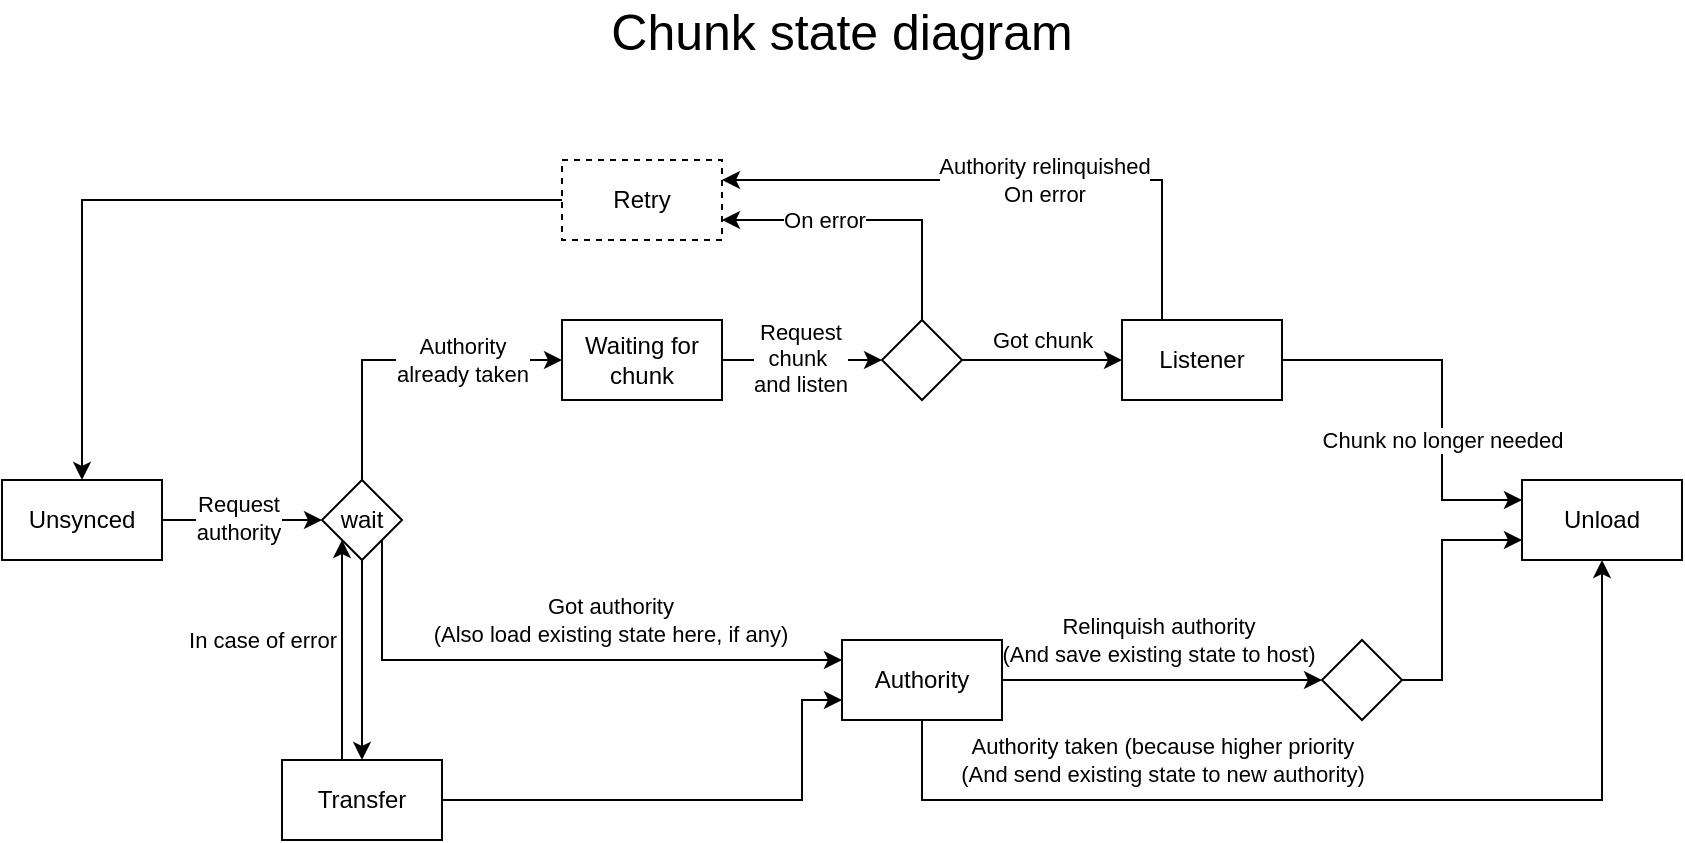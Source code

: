 <mxfile version="24.7.5">
  <diagram name="Page-1" id="yAP61gIlMFJ8xVlhgKfl">
    <mxGraphModel dx="971" dy="534" grid="1" gridSize="10" guides="1" tooltips="1" connect="1" arrows="1" fold="1" page="0" pageScale="1" pageWidth="827" pageHeight="1169" math="0" shadow="0">
      <root>
        <mxCell id="0" />
        <mxCell id="1" parent="0" />
        <mxCell id="cJPfaDZgqvKlEicy9vYQ-6" style="edgeStyle=orthogonalEdgeStyle;rounded=0;orthogonalLoop=1;jettySize=auto;html=1;entryX=0;entryY=0.5;entryDx=0;entryDy=0;" parent="1" source="cJPfaDZgqvKlEicy9vYQ-1" edge="1">
          <mxGeometry relative="1" as="geometry">
            <mxPoint x="200" y="420" as="targetPoint" />
          </mxGeometry>
        </mxCell>
        <mxCell id="cJPfaDZgqvKlEicy9vYQ-8" value="Request&lt;div&gt;authority&lt;/div&gt;" style="edgeLabel;html=1;align=center;verticalAlign=middle;resizable=0;points=[];" parent="cJPfaDZgqvKlEicy9vYQ-6" vertex="1" connectable="0">
          <mxGeometry x="-0.064" y="1" relative="1" as="geometry">
            <mxPoint as="offset" />
          </mxGeometry>
        </mxCell>
        <mxCell id="cJPfaDZgqvKlEicy9vYQ-1" value="Unsynced" style="rounded=0;whiteSpace=wrap;html=1;" parent="1" vertex="1">
          <mxGeometry x="40" y="400" width="80" height="40" as="geometry" />
        </mxCell>
        <mxCell id="cJPfaDZgqvKlEicy9vYQ-2" value="Chunk state diagram" style="text;html=1;align=center;verticalAlign=middle;whiteSpace=wrap;rounded=0;fontSize=25;" parent="1" vertex="1">
          <mxGeometry x="340" y="160" width="240" height="30" as="geometry" />
        </mxCell>
        <mxCell id="cJPfaDZgqvKlEicy9vYQ-12" style="edgeStyle=orthogonalEdgeStyle;rounded=0;orthogonalLoop=1;jettySize=auto;html=1;entryX=0;entryY=0.5;entryDx=0;entryDy=0;" parent="1" source="cJPfaDZgqvKlEicy9vYQ-10" target="cJPfaDZgqvKlEicy9vYQ-11" edge="1">
          <mxGeometry relative="1" as="geometry">
            <Array as="points">
              <mxPoint x="220" y="340" />
            </Array>
          </mxGeometry>
        </mxCell>
        <mxCell id="cJPfaDZgqvKlEicy9vYQ-13" value="Authority&lt;div&gt;already taken&lt;/div&gt;" style="edgeLabel;html=1;align=center;verticalAlign=middle;resizable=0;points=[];" parent="cJPfaDZgqvKlEicy9vYQ-12" vertex="1" connectable="0">
          <mxGeometry x="0.235" y="1" relative="1" as="geometry">
            <mxPoint x="11" y="1" as="offset" />
          </mxGeometry>
        </mxCell>
        <mxCell id="cJPfaDZgqvKlEicy9vYQ-15" style="edgeStyle=orthogonalEdgeStyle;rounded=0;orthogonalLoop=1;jettySize=auto;html=1;entryX=0;entryY=0.25;entryDx=0;entryDy=0;" parent="1" source="cJPfaDZgqvKlEicy9vYQ-10" target="cJPfaDZgqvKlEicy9vYQ-18" edge="1">
          <mxGeometry relative="1" as="geometry">
            <mxPoint x="320" y="500" as="targetPoint" />
            <Array as="points">
              <mxPoint x="230" y="490" />
            </Array>
          </mxGeometry>
        </mxCell>
        <mxCell id="cJPfaDZgqvKlEicy9vYQ-16" value="Got authority&lt;br&gt;(Also load existing state here, if any)" style="edgeLabel;html=1;align=center;verticalAlign=middle;resizable=0;points=[];" parent="cJPfaDZgqvKlEicy9vYQ-15" vertex="1" connectable="0">
          <mxGeometry x="0.063" y="2" relative="1" as="geometry">
            <mxPoint x="20" y="-18" as="offset" />
          </mxGeometry>
        </mxCell>
        <mxCell id="1pU60x-d0cim9KDyTUQl-10" style="edgeStyle=orthogonalEdgeStyle;rounded=0;orthogonalLoop=1;jettySize=auto;html=1;entryX=0.5;entryY=0;entryDx=0;entryDy=0;" edge="1" parent="1" source="cJPfaDZgqvKlEicy9vYQ-10" target="1pU60x-d0cim9KDyTUQl-9">
          <mxGeometry relative="1" as="geometry" />
        </mxCell>
        <mxCell id="cJPfaDZgqvKlEicy9vYQ-10" value="wait" style="rhombus;whiteSpace=wrap;html=1;" parent="1" vertex="1">
          <mxGeometry x="200" y="400" width="40" height="40" as="geometry" />
        </mxCell>
        <mxCell id="cJPfaDZgqvKlEicy9vYQ-19" style="edgeStyle=orthogonalEdgeStyle;rounded=0;orthogonalLoop=1;jettySize=auto;html=1;" parent="1" source="cJPfaDZgqvKlEicy9vYQ-11" edge="1">
          <mxGeometry relative="1" as="geometry">
            <mxPoint x="480" y="340" as="targetPoint" />
          </mxGeometry>
        </mxCell>
        <mxCell id="cJPfaDZgqvKlEicy9vYQ-20" value="Request&lt;div&gt;chunk&amp;nbsp;&lt;/div&gt;&lt;div&gt;and listen&lt;/div&gt;" style="edgeLabel;html=1;align=center;verticalAlign=middle;resizable=0;points=[];" parent="cJPfaDZgqvKlEicy9vYQ-19" vertex="1" connectable="0">
          <mxGeometry x="-0.036" y="1" relative="1" as="geometry">
            <mxPoint as="offset" />
          </mxGeometry>
        </mxCell>
        <mxCell id="cJPfaDZgqvKlEicy9vYQ-11" value="Waiting for chunk" style="rounded=0;whiteSpace=wrap;html=1;" parent="1" vertex="1">
          <mxGeometry x="320" y="320" width="80" height="40" as="geometry" />
        </mxCell>
        <mxCell id="cJPfaDZgqvKlEicy9vYQ-39" style="edgeStyle=orthogonalEdgeStyle;rounded=0;orthogonalLoop=1;jettySize=auto;html=1;entryX=0;entryY=0.5;entryDx=0;entryDy=0;" parent="1" source="cJPfaDZgqvKlEicy9vYQ-18" target="cJPfaDZgqvKlEicy9vYQ-33" edge="1">
          <mxGeometry relative="1" as="geometry" />
        </mxCell>
        <mxCell id="cJPfaDZgqvKlEicy9vYQ-40" value="Relinquish authority&lt;div&gt;(And save existing state to host)&lt;/div&gt;" style="edgeLabel;html=1;align=center;verticalAlign=middle;resizable=0;points=[];" parent="cJPfaDZgqvKlEicy9vYQ-39" vertex="1" connectable="0">
          <mxGeometry x="-0.271" y="-1" relative="1" as="geometry">
            <mxPoint x="19" y="-21" as="offset" />
          </mxGeometry>
        </mxCell>
        <mxCell id="1pU60x-d0cim9KDyTUQl-4" style="edgeStyle=orthogonalEdgeStyle;rounded=0;orthogonalLoop=1;jettySize=auto;html=1;entryX=0.5;entryY=1;entryDx=0;entryDy=0;" edge="1" parent="1" source="cJPfaDZgqvKlEicy9vYQ-18" target="cJPfaDZgqvKlEicy9vYQ-37">
          <mxGeometry relative="1" as="geometry">
            <mxPoint x="740" y="560" as="targetPoint" />
            <Array as="points">
              <mxPoint x="500" y="560" />
              <mxPoint x="840" y="560" />
            </Array>
          </mxGeometry>
        </mxCell>
        <mxCell id="cJPfaDZgqvKlEicy9vYQ-18" value="Authority" style="rounded=0;whiteSpace=wrap;html=1;" parent="1" vertex="1">
          <mxGeometry x="460" y="480" width="80" height="40" as="geometry" />
        </mxCell>
        <mxCell id="cJPfaDZgqvKlEicy9vYQ-25" style="edgeStyle=orthogonalEdgeStyle;rounded=0;orthogonalLoop=1;jettySize=auto;html=1;entryX=0;entryY=0.5;entryDx=0;entryDy=0;" parent="1" source="cJPfaDZgqvKlEicy9vYQ-23" target="cJPfaDZgqvKlEicy9vYQ-24" edge="1">
          <mxGeometry relative="1" as="geometry" />
        </mxCell>
        <mxCell id="cJPfaDZgqvKlEicy9vYQ-26" value="Got chunk" style="edgeLabel;html=1;align=center;verticalAlign=middle;resizable=0;points=[];" parent="cJPfaDZgqvKlEicy9vYQ-25" vertex="1" connectable="0">
          <mxGeometry x="-0.383" y="1" relative="1" as="geometry">
            <mxPoint x="15" y="-9" as="offset" />
          </mxGeometry>
        </mxCell>
        <mxCell id="cJPfaDZgqvKlEicy9vYQ-28" style="edgeStyle=orthogonalEdgeStyle;rounded=0;orthogonalLoop=1;jettySize=auto;html=1;entryX=1;entryY=0.75;entryDx=0;entryDy=0;" parent="1" source="cJPfaDZgqvKlEicy9vYQ-23" target="cJPfaDZgqvKlEicy9vYQ-27" edge="1">
          <mxGeometry relative="1" as="geometry">
            <Array as="points">
              <mxPoint x="500" y="270" />
            </Array>
          </mxGeometry>
        </mxCell>
        <mxCell id="cJPfaDZgqvKlEicy9vYQ-30" value="On error" style="edgeLabel;html=1;align=center;verticalAlign=middle;resizable=0;points=[];" parent="cJPfaDZgqvKlEicy9vYQ-28" vertex="1" connectable="0">
          <mxGeometry x="0.435" y="1" relative="1" as="geometry">
            <mxPoint x="8" y="-1" as="offset" />
          </mxGeometry>
        </mxCell>
        <mxCell id="cJPfaDZgqvKlEicy9vYQ-23" value="" style="rhombus;whiteSpace=wrap;html=1;" parent="1" vertex="1">
          <mxGeometry x="480" y="320" width="40" height="40" as="geometry" />
        </mxCell>
        <mxCell id="cJPfaDZgqvKlEicy9vYQ-29" style="edgeStyle=orthogonalEdgeStyle;rounded=0;orthogonalLoop=1;jettySize=auto;html=1;entryX=1;entryY=0.25;entryDx=0;entryDy=0;" parent="1" source="cJPfaDZgqvKlEicy9vYQ-24" target="cJPfaDZgqvKlEicy9vYQ-27" edge="1">
          <mxGeometry relative="1" as="geometry">
            <Array as="points">
              <mxPoint x="620" y="250" />
            </Array>
          </mxGeometry>
        </mxCell>
        <mxCell id="cJPfaDZgqvKlEicy9vYQ-31" value="Authority relinquished&lt;div&gt;On error&lt;/div&gt;" style="edgeLabel;html=1;align=center;verticalAlign=middle;resizable=0;points=[];" parent="cJPfaDZgqvKlEicy9vYQ-29" vertex="1" connectable="0">
          <mxGeometry x="0.618" y="2" relative="1" as="geometry">
            <mxPoint x="105" y="-2" as="offset" />
          </mxGeometry>
        </mxCell>
        <mxCell id="cJPfaDZgqvKlEicy9vYQ-38" value="&lt;span style=&quot;color: rgb(0, 0, 0); font-family: Helvetica; font-size: 11px; font-style: normal; font-variant-ligatures: normal; font-variant-caps: normal; font-weight: 400; letter-spacing: normal; orphans: 2; text-align: center; text-indent: 0px; text-transform: none; widows: 2; word-spacing: 0px; -webkit-text-stroke-width: 0px; white-space: nowrap; background-color: rgb(255, 255, 255); text-decoration-thickness: initial; text-decoration-style: initial; text-decoration-color: initial; display: inline !important; float: none;&quot;&gt;Chunk no longer needed&lt;/span&gt;" style="edgeStyle=orthogonalEdgeStyle;rounded=0;orthogonalLoop=1;jettySize=auto;html=1;entryX=0;entryY=0.25;entryDx=0;entryDy=0;" parent="1" source="cJPfaDZgqvKlEicy9vYQ-24" target="cJPfaDZgqvKlEicy9vYQ-37" edge="1">
          <mxGeometry x="0.263" relative="1" as="geometry">
            <Array as="points">
              <mxPoint x="760" y="340" />
              <mxPoint x="760" y="410" />
            </Array>
            <mxPoint as="offset" />
          </mxGeometry>
        </mxCell>
        <mxCell id="cJPfaDZgqvKlEicy9vYQ-24" value="Listener" style="rounded=0;whiteSpace=wrap;html=1;" parent="1" vertex="1">
          <mxGeometry x="600" y="320" width="80" height="40" as="geometry" />
        </mxCell>
        <mxCell id="cJPfaDZgqvKlEicy9vYQ-32" style="edgeStyle=orthogonalEdgeStyle;rounded=0;orthogonalLoop=1;jettySize=auto;html=1;entryX=0.5;entryY=0;entryDx=0;entryDy=0;" parent="1" source="cJPfaDZgqvKlEicy9vYQ-27" target="cJPfaDZgqvKlEicy9vYQ-1" edge="1">
          <mxGeometry relative="1" as="geometry" />
        </mxCell>
        <mxCell id="cJPfaDZgqvKlEicy9vYQ-27" value="Retry" style="rounded=0;whiteSpace=wrap;html=1;shadow=0;glass=0;dashed=1;" parent="1" vertex="1">
          <mxGeometry x="320" y="240" width="80" height="40" as="geometry" />
        </mxCell>
        <mxCell id="cJPfaDZgqvKlEicy9vYQ-41" style="edgeStyle=orthogonalEdgeStyle;rounded=0;orthogonalLoop=1;jettySize=auto;html=1;entryX=0;entryY=0.75;entryDx=0;entryDy=0;" parent="1" source="cJPfaDZgqvKlEicy9vYQ-33" target="cJPfaDZgqvKlEicy9vYQ-37" edge="1">
          <mxGeometry relative="1" as="geometry">
            <Array as="points">
              <mxPoint x="760" y="500" />
              <mxPoint x="760" y="430" />
            </Array>
          </mxGeometry>
        </mxCell>
        <mxCell id="cJPfaDZgqvKlEicy9vYQ-33" value="" style="rhombus;whiteSpace=wrap;html=1;" parent="1" vertex="1">
          <mxGeometry x="700" y="480" width="40" height="40" as="geometry" />
        </mxCell>
        <mxCell id="cJPfaDZgqvKlEicy9vYQ-37" value="Unload" style="rounded=0;whiteSpace=wrap;html=1;" parent="1" vertex="1">
          <mxGeometry x="800" y="400" width="80" height="40" as="geometry" />
        </mxCell>
        <mxCell id="1pU60x-d0cim9KDyTUQl-5" value="Authority taken (because higher priority&lt;div&gt;(And send existing state to new authority)&lt;/div&gt;" style="edgeLabel;html=1;align=center;verticalAlign=middle;resizable=0;points=[];" vertex="1" connectable="0" parent="1">
          <mxGeometry x="620.001" y="540" as="geometry" />
        </mxCell>
        <mxCell id="1pU60x-d0cim9KDyTUQl-11" style="edgeStyle=orthogonalEdgeStyle;rounded=0;orthogonalLoop=1;jettySize=auto;html=1;entryX=0;entryY=0.75;entryDx=0;entryDy=0;" edge="1" parent="1" source="1pU60x-d0cim9KDyTUQl-9" target="cJPfaDZgqvKlEicy9vYQ-18">
          <mxGeometry relative="1" as="geometry">
            <Array as="points">
              <mxPoint x="440" y="560" />
              <mxPoint x="440" y="510" />
            </Array>
          </mxGeometry>
        </mxCell>
        <mxCell id="1pU60x-d0cim9KDyTUQl-13" style="edgeStyle=orthogonalEdgeStyle;rounded=0;orthogonalLoop=1;jettySize=auto;html=1;entryX=0;entryY=1;entryDx=0;entryDy=0;" edge="1" parent="1" source="1pU60x-d0cim9KDyTUQl-9" target="cJPfaDZgqvKlEicy9vYQ-10">
          <mxGeometry relative="1" as="geometry">
            <Array as="points">
              <mxPoint x="210" y="520" />
              <mxPoint x="210" y="520" />
            </Array>
          </mxGeometry>
        </mxCell>
        <mxCell id="1pU60x-d0cim9KDyTUQl-14" value="In case of error" style="edgeLabel;html=1;align=center;verticalAlign=middle;resizable=0;points=[];" vertex="1" connectable="0" parent="1pU60x-d0cim9KDyTUQl-13">
          <mxGeometry x="0.034" relative="1" as="geometry">
            <mxPoint x="-40" y="-3" as="offset" />
          </mxGeometry>
        </mxCell>
        <mxCell id="1pU60x-d0cim9KDyTUQl-9" value="Transfer" style="rounded=0;whiteSpace=wrap;html=1;" vertex="1" parent="1">
          <mxGeometry x="180" y="540" width="80" height="40" as="geometry" />
        </mxCell>
      </root>
    </mxGraphModel>
  </diagram>
</mxfile>
